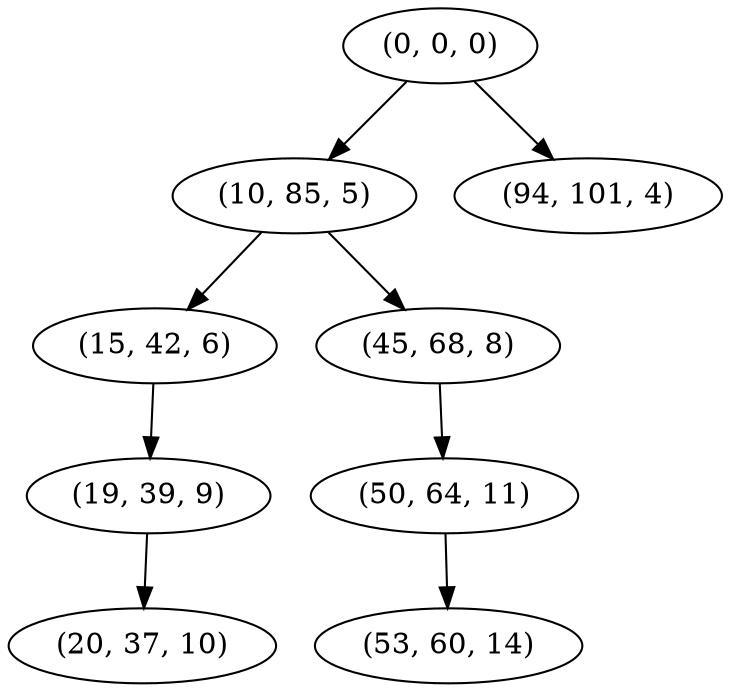 digraph tree {
    "(0, 0, 0)";
    "(10, 85, 5)";
    "(15, 42, 6)";
    "(19, 39, 9)";
    "(20, 37, 10)";
    "(45, 68, 8)";
    "(50, 64, 11)";
    "(53, 60, 14)";
    "(94, 101, 4)";
    "(0, 0, 0)" -> "(10, 85, 5)";
    "(0, 0, 0)" -> "(94, 101, 4)";
    "(10, 85, 5)" -> "(15, 42, 6)";
    "(10, 85, 5)" -> "(45, 68, 8)";
    "(15, 42, 6)" -> "(19, 39, 9)";
    "(19, 39, 9)" -> "(20, 37, 10)";
    "(45, 68, 8)" -> "(50, 64, 11)";
    "(50, 64, 11)" -> "(53, 60, 14)";
}
